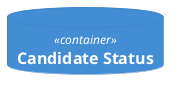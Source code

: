 @startuml Candidate Status
!include <C4/C4_Container>
    ContainerDb(candidateStatusDBAlias, "Candidate Status", "", "")
@enduml